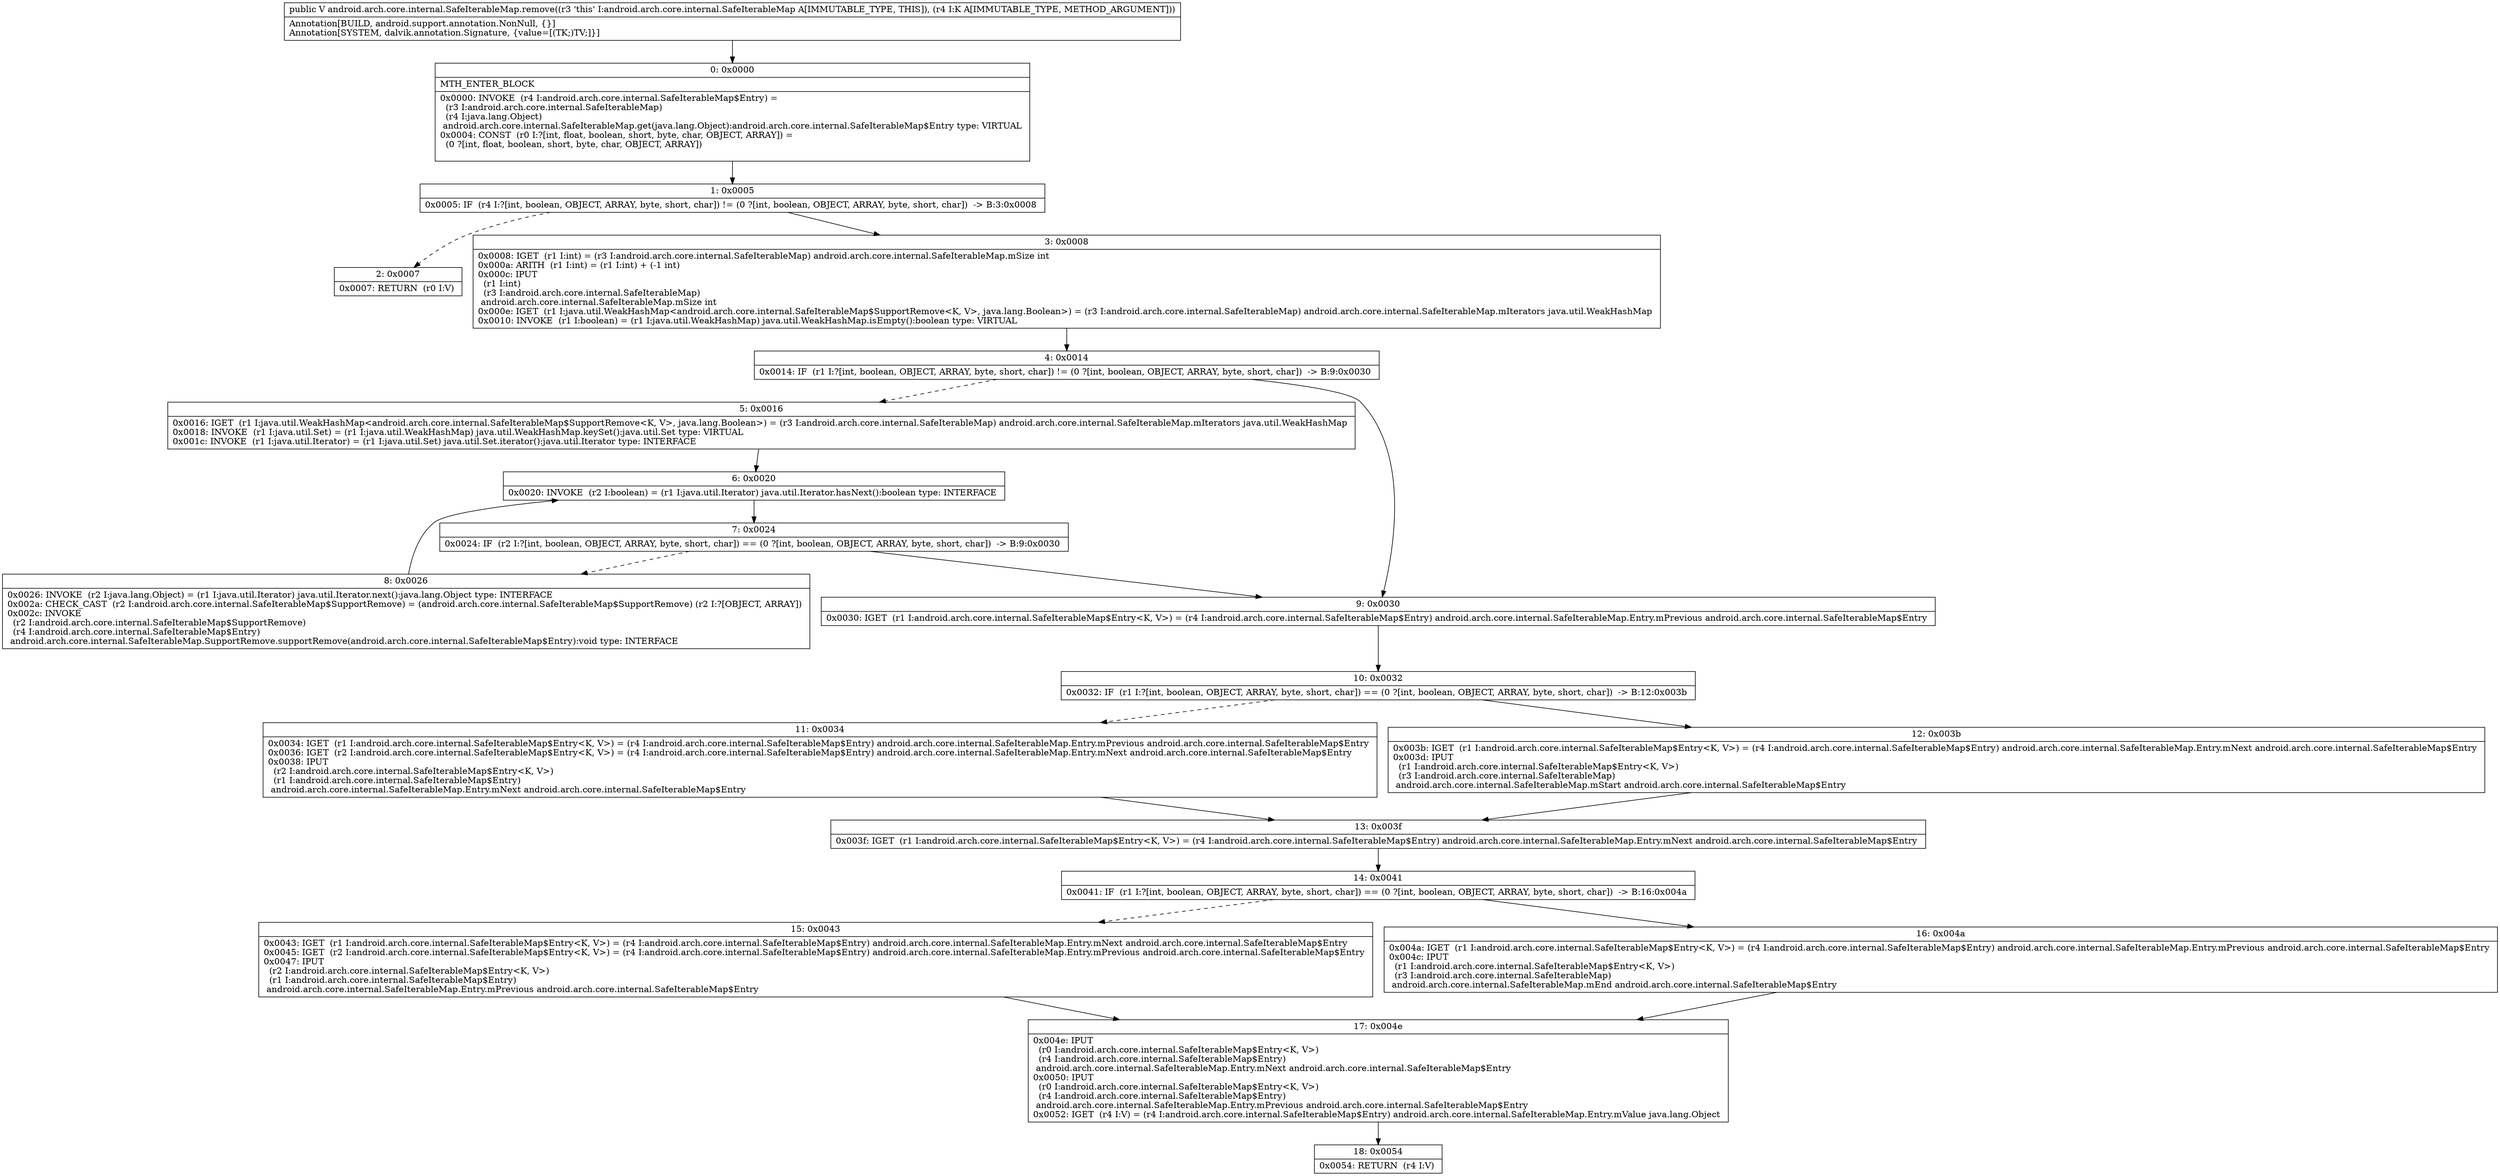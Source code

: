 digraph "CFG forandroid.arch.core.internal.SafeIterableMap.remove(Ljava\/lang\/Object;)Ljava\/lang\/Object;" {
Node_0 [shape=record,label="{0\:\ 0x0000|MTH_ENTER_BLOCK\l|0x0000: INVOKE  (r4 I:android.arch.core.internal.SafeIterableMap$Entry) = \l  (r3 I:android.arch.core.internal.SafeIterableMap)\l  (r4 I:java.lang.Object)\l android.arch.core.internal.SafeIterableMap.get(java.lang.Object):android.arch.core.internal.SafeIterableMap$Entry type: VIRTUAL \l0x0004: CONST  (r0 I:?[int, float, boolean, short, byte, char, OBJECT, ARRAY]) = \l  (0 ?[int, float, boolean, short, byte, char, OBJECT, ARRAY])\l \l}"];
Node_1 [shape=record,label="{1\:\ 0x0005|0x0005: IF  (r4 I:?[int, boolean, OBJECT, ARRAY, byte, short, char]) != (0 ?[int, boolean, OBJECT, ARRAY, byte, short, char])  \-\> B:3:0x0008 \l}"];
Node_2 [shape=record,label="{2\:\ 0x0007|0x0007: RETURN  (r0 I:V) \l}"];
Node_3 [shape=record,label="{3\:\ 0x0008|0x0008: IGET  (r1 I:int) = (r3 I:android.arch.core.internal.SafeIterableMap) android.arch.core.internal.SafeIterableMap.mSize int \l0x000a: ARITH  (r1 I:int) = (r1 I:int) + (\-1 int) \l0x000c: IPUT  \l  (r1 I:int)\l  (r3 I:android.arch.core.internal.SafeIterableMap)\l android.arch.core.internal.SafeIterableMap.mSize int \l0x000e: IGET  (r1 I:java.util.WeakHashMap\<android.arch.core.internal.SafeIterableMap$SupportRemove\<K, V\>, java.lang.Boolean\>) = (r3 I:android.arch.core.internal.SafeIterableMap) android.arch.core.internal.SafeIterableMap.mIterators java.util.WeakHashMap \l0x0010: INVOKE  (r1 I:boolean) = (r1 I:java.util.WeakHashMap) java.util.WeakHashMap.isEmpty():boolean type: VIRTUAL \l}"];
Node_4 [shape=record,label="{4\:\ 0x0014|0x0014: IF  (r1 I:?[int, boolean, OBJECT, ARRAY, byte, short, char]) != (0 ?[int, boolean, OBJECT, ARRAY, byte, short, char])  \-\> B:9:0x0030 \l}"];
Node_5 [shape=record,label="{5\:\ 0x0016|0x0016: IGET  (r1 I:java.util.WeakHashMap\<android.arch.core.internal.SafeIterableMap$SupportRemove\<K, V\>, java.lang.Boolean\>) = (r3 I:android.arch.core.internal.SafeIterableMap) android.arch.core.internal.SafeIterableMap.mIterators java.util.WeakHashMap \l0x0018: INVOKE  (r1 I:java.util.Set) = (r1 I:java.util.WeakHashMap) java.util.WeakHashMap.keySet():java.util.Set type: VIRTUAL \l0x001c: INVOKE  (r1 I:java.util.Iterator) = (r1 I:java.util.Set) java.util.Set.iterator():java.util.Iterator type: INTERFACE \l}"];
Node_6 [shape=record,label="{6\:\ 0x0020|0x0020: INVOKE  (r2 I:boolean) = (r1 I:java.util.Iterator) java.util.Iterator.hasNext():boolean type: INTERFACE \l}"];
Node_7 [shape=record,label="{7\:\ 0x0024|0x0024: IF  (r2 I:?[int, boolean, OBJECT, ARRAY, byte, short, char]) == (0 ?[int, boolean, OBJECT, ARRAY, byte, short, char])  \-\> B:9:0x0030 \l}"];
Node_8 [shape=record,label="{8\:\ 0x0026|0x0026: INVOKE  (r2 I:java.lang.Object) = (r1 I:java.util.Iterator) java.util.Iterator.next():java.lang.Object type: INTERFACE \l0x002a: CHECK_CAST  (r2 I:android.arch.core.internal.SafeIterableMap$SupportRemove) = (android.arch.core.internal.SafeIterableMap$SupportRemove) (r2 I:?[OBJECT, ARRAY]) \l0x002c: INVOKE  \l  (r2 I:android.arch.core.internal.SafeIterableMap$SupportRemove)\l  (r4 I:android.arch.core.internal.SafeIterableMap$Entry)\l android.arch.core.internal.SafeIterableMap.SupportRemove.supportRemove(android.arch.core.internal.SafeIterableMap$Entry):void type: INTERFACE \l}"];
Node_9 [shape=record,label="{9\:\ 0x0030|0x0030: IGET  (r1 I:android.arch.core.internal.SafeIterableMap$Entry\<K, V\>) = (r4 I:android.arch.core.internal.SafeIterableMap$Entry) android.arch.core.internal.SafeIterableMap.Entry.mPrevious android.arch.core.internal.SafeIterableMap$Entry \l}"];
Node_10 [shape=record,label="{10\:\ 0x0032|0x0032: IF  (r1 I:?[int, boolean, OBJECT, ARRAY, byte, short, char]) == (0 ?[int, boolean, OBJECT, ARRAY, byte, short, char])  \-\> B:12:0x003b \l}"];
Node_11 [shape=record,label="{11\:\ 0x0034|0x0034: IGET  (r1 I:android.arch.core.internal.SafeIterableMap$Entry\<K, V\>) = (r4 I:android.arch.core.internal.SafeIterableMap$Entry) android.arch.core.internal.SafeIterableMap.Entry.mPrevious android.arch.core.internal.SafeIterableMap$Entry \l0x0036: IGET  (r2 I:android.arch.core.internal.SafeIterableMap$Entry\<K, V\>) = (r4 I:android.arch.core.internal.SafeIterableMap$Entry) android.arch.core.internal.SafeIterableMap.Entry.mNext android.arch.core.internal.SafeIterableMap$Entry \l0x0038: IPUT  \l  (r2 I:android.arch.core.internal.SafeIterableMap$Entry\<K, V\>)\l  (r1 I:android.arch.core.internal.SafeIterableMap$Entry)\l android.arch.core.internal.SafeIterableMap.Entry.mNext android.arch.core.internal.SafeIterableMap$Entry \l}"];
Node_12 [shape=record,label="{12\:\ 0x003b|0x003b: IGET  (r1 I:android.arch.core.internal.SafeIterableMap$Entry\<K, V\>) = (r4 I:android.arch.core.internal.SafeIterableMap$Entry) android.arch.core.internal.SafeIterableMap.Entry.mNext android.arch.core.internal.SafeIterableMap$Entry \l0x003d: IPUT  \l  (r1 I:android.arch.core.internal.SafeIterableMap$Entry\<K, V\>)\l  (r3 I:android.arch.core.internal.SafeIterableMap)\l android.arch.core.internal.SafeIterableMap.mStart android.arch.core.internal.SafeIterableMap$Entry \l}"];
Node_13 [shape=record,label="{13\:\ 0x003f|0x003f: IGET  (r1 I:android.arch.core.internal.SafeIterableMap$Entry\<K, V\>) = (r4 I:android.arch.core.internal.SafeIterableMap$Entry) android.arch.core.internal.SafeIterableMap.Entry.mNext android.arch.core.internal.SafeIterableMap$Entry \l}"];
Node_14 [shape=record,label="{14\:\ 0x0041|0x0041: IF  (r1 I:?[int, boolean, OBJECT, ARRAY, byte, short, char]) == (0 ?[int, boolean, OBJECT, ARRAY, byte, short, char])  \-\> B:16:0x004a \l}"];
Node_15 [shape=record,label="{15\:\ 0x0043|0x0043: IGET  (r1 I:android.arch.core.internal.SafeIterableMap$Entry\<K, V\>) = (r4 I:android.arch.core.internal.SafeIterableMap$Entry) android.arch.core.internal.SafeIterableMap.Entry.mNext android.arch.core.internal.SafeIterableMap$Entry \l0x0045: IGET  (r2 I:android.arch.core.internal.SafeIterableMap$Entry\<K, V\>) = (r4 I:android.arch.core.internal.SafeIterableMap$Entry) android.arch.core.internal.SafeIterableMap.Entry.mPrevious android.arch.core.internal.SafeIterableMap$Entry \l0x0047: IPUT  \l  (r2 I:android.arch.core.internal.SafeIterableMap$Entry\<K, V\>)\l  (r1 I:android.arch.core.internal.SafeIterableMap$Entry)\l android.arch.core.internal.SafeIterableMap.Entry.mPrevious android.arch.core.internal.SafeIterableMap$Entry \l}"];
Node_16 [shape=record,label="{16\:\ 0x004a|0x004a: IGET  (r1 I:android.arch.core.internal.SafeIterableMap$Entry\<K, V\>) = (r4 I:android.arch.core.internal.SafeIterableMap$Entry) android.arch.core.internal.SafeIterableMap.Entry.mPrevious android.arch.core.internal.SafeIterableMap$Entry \l0x004c: IPUT  \l  (r1 I:android.arch.core.internal.SafeIterableMap$Entry\<K, V\>)\l  (r3 I:android.arch.core.internal.SafeIterableMap)\l android.arch.core.internal.SafeIterableMap.mEnd android.arch.core.internal.SafeIterableMap$Entry \l}"];
Node_17 [shape=record,label="{17\:\ 0x004e|0x004e: IPUT  \l  (r0 I:android.arch.core.internal.SafeIterableMap$Entry\<K, V\>)\l  (r4 I:android.arch.core.internal.SafeIterableMap$Entry)\l android.arch.core.internal.SafeIterableMap.Entry.mNext android.arch.core.internal.SafeIterableMap$Entry \l0x0050: IPUT  \l  (r0 I:android.arch.core.internal.SafeIterableMap$Entry\<K, V\>)\l  (r4 I:android.arch.core.internal.SafeIterableMap$Entry)\l android.arch.core.internal.SafeIterableMap.Entry.mPrevious android.arch.core.internal.SafeIterableMap$Entry \l0x0052: IGET  (r4 I:V) = (r4 I:android.arch.core.internal.SafeIterableMap$Entry) android.arch.core.internal.SafeIterableMap.Entry.mValue java.lang.Object \l}"];
Node_18 [shape=record,label="{18\:\ 0x0054|0x0054: RETURN  (r4 I:V) \l}"];
MethodNode[shape=record,label="{public V android.arch.core.internal.SafeIterableMap.remove((r3 'this' I:android.arch.core.internal.SafeIterableMap A[IMMUTABLE_TYPE, THIS]), (r4 I:K A[IMMUTABLE_TYPE, METHOD_ARGUMENT]))  | Annotation[BUILD, android.support.annotation.NonNull, \{\}]\lAnnotation[SYSTEM, dalvik.annotation.Signature, \{value=[(TK;)TV;]\}]\l}"];
MethodNode -> Node_0;
Node_0 -> Node_1;
Node_1 -> Node_2[style=dashed];
Node_1 -> Node_3;
Node_3 -> Node_4;
Node_4 -> Node_5[style=dashed];
Node_4 -> Node_9;
Node_5 -> Node_6;
Node_6 -> Node_7;
Node_7 -> Node_8[style=dashed];
Node_7 -> Node_9;
Node_8 -> Node_6;
Node_9 -> Node_10;
Node_10 -> Node_11[style=dashed];
Node_10 -> Node_12;
Node_11 -> Node_13;
Node_12 -> Node_13;
Node_13 -> Node_14;
Node_14 -> Node_15[style=dashed];
Node_14 -> Node_16;
Node_15 -> Node_17;
Node_16 -> Node_17;
Node_17 -> Node_18;
}

